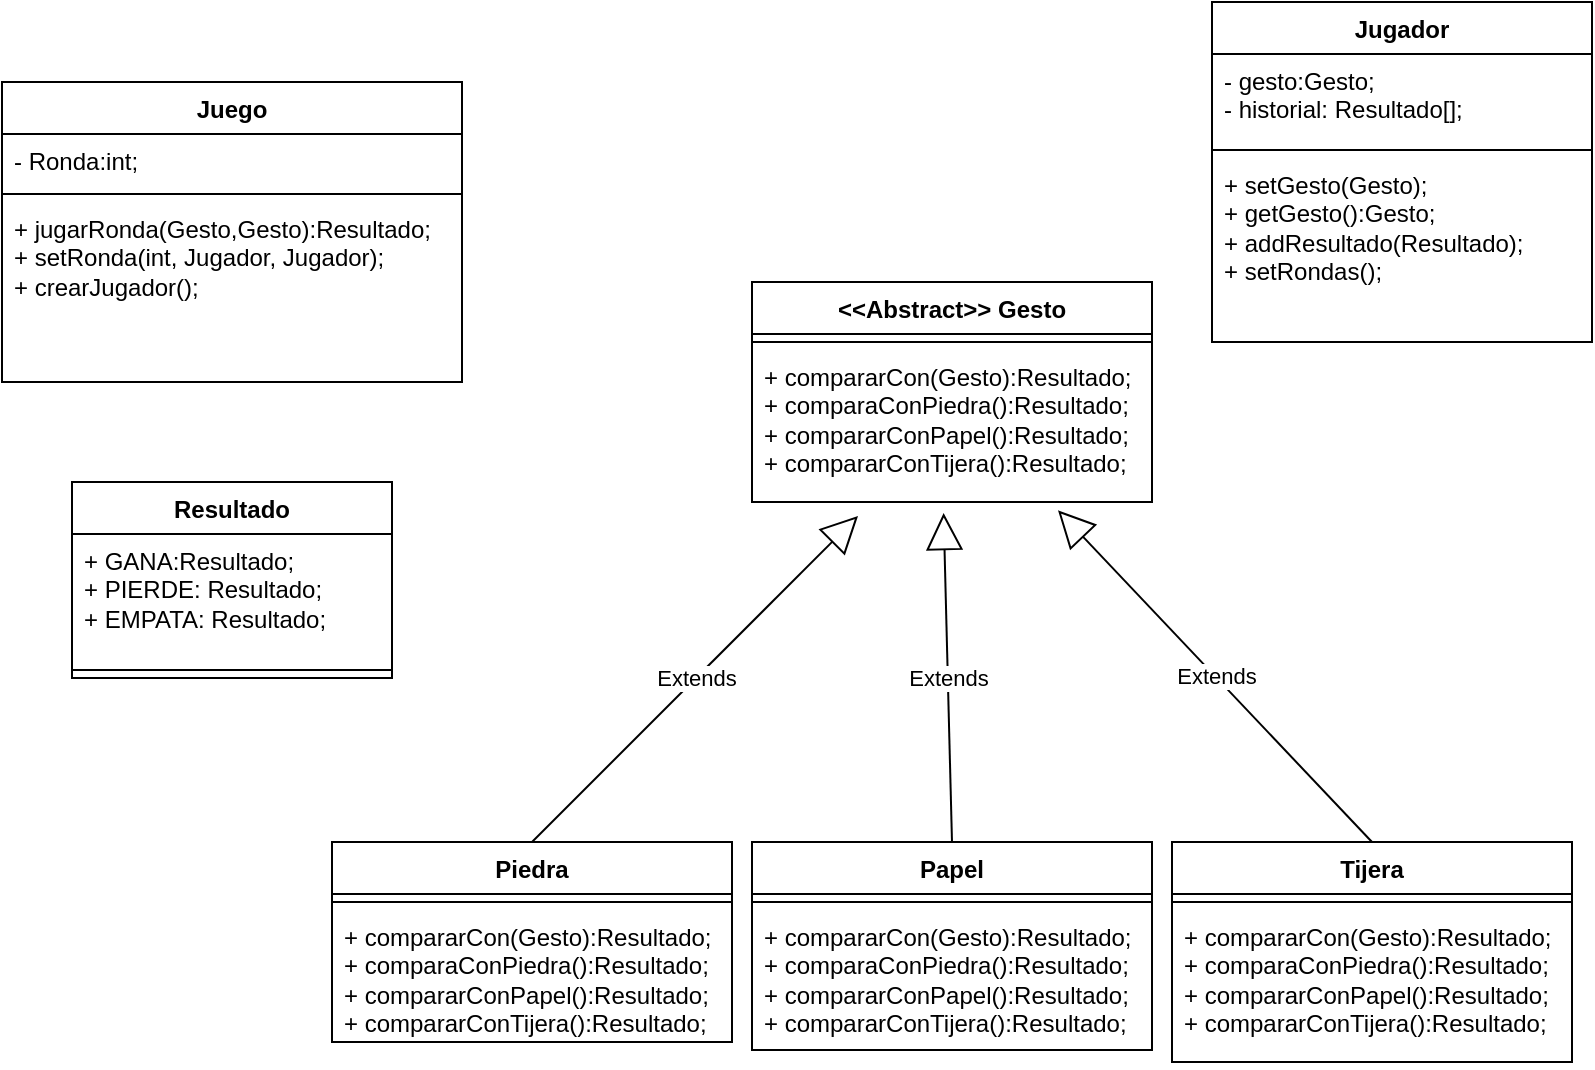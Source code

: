 <mxfile version="23.1.7" type="github">
  <diagram name="Página-1" id="6ZA59qYh-u2Bi6PpkiDR">
    <mxGraphModel dx="1257" dy="683" grid="1" gridSize="10" guides="1" tooltips="1" connect="1" arrows="1" fold="1" page="1" pageScale="1" pageWidth="827" pageHeight="1169" math="0" shadow="0">
      <root>
        <mxCell id="0" />
        <mxCell id="1" parent="0" />
        <mxCell id="NUT5D-bwoyeGpzMDlFoK-1" value="&amp;lt;&amp;lt;Abstract&amp;gt;&amp;gt; Gesto" style="swimlane;fontStyle=1;align=center;verticalAlign=top;childLayout=stackLayout;horizontal=1;startSize=26;horizontalStack=0;resizeParent=1;resizeParentMax=0;resizeLast=0;collapsible=1;marginBottom=0;whiteSpace=wrap;html=1;" vertex="1" parent="1">
          <mxGeometry x="400" y="170" width="200" height="110" as="geometry" />
        </mxCell>
        <mxCell id="NUT5D-bwoyeGpzMDlFoK-3" value="" style="line;strokeWidth=1;fillColor=none;align=left;verticalAlign=middle;spacingTop=-1;spacingLeft=3;spacingRight=3;rotatable=0;labelPosition=right;points=[];portConstraint=eastwest;strokeColor=inherit;" vertex="1" parent="NUT5D-bwoyeGpzMDlFoK-1">
          <mxGeometry y="26" width="200" height="8" as="geometry" />
        </mxCell>
        <mxCell id="NUT5D-bwoyeGpzMDlFoK-4" value="+ compararCon(Gesto):Resultado;&lt;br&gt;+ comparaConPiedra():Resultado;&lt;br&gt;+ compararConPapel():Resultado;&lt;br&gt;+ compararConTijera():Resultado;" style="text;strokeColor=none;fillColor=none;align=left;verticalAlign=top;spacingLeft=4;spacingRight=4;overflow=hidden;rotatable=0;points=[[0,0.5],[1,0.5]];portConstraint=eastwest;whiteSpace=wrap;html=1;" vertex="1" parent="NUT5D-bwoyeGpzMDlFoK-1">
          <mxGeometry y="34" width="200" height="76" as="geometry" />
        </mxCell>
        <mxCell id="NUT5D-bwoyeGpzMDlFoK-5" value="Piedra" style="swimlane;fontStyle=1;align=center;verticalAlign=top;childLayout=stackLayout;horizontal=1;startSize=26;horizontalStack=0;resizeParent=1;resizeParentMax=0;resizeLast=0;collapsible=1;marginBottom=0;whiteSpace=wrap;html=1;" vertex="1" parent="1">
          <mxGeometry x="190" y="450" width="200" height="100" as="geometry" />
        </mxCell>
        <mxCell id="NUT5D-bwoyeGpzMDlFoK-7" value="" style="line;strokeWidth=1;fillColor=none;align=left;verticalAlign=middle;spacingTop=-1;spacingLeft=3;spacingRight=3;rotatable=0;labelPosition=right;points=[];portConstraint=eastwest;strokeColor=inherit;" vertex="1" parent="NUT5D-bwoyeGpzMDlFoK-5">
          <mxGeometry y="26" width="200" height="8" as="geometry" />
        </mxCell>
        <mxCell id="NUT5D-bwoyeGpzMDlFoK-8" value="+ compararCon(Gesto):Resultado;&lt;br style=&quot;border-color: var(--border-color);&quot;&gt;+ comparaConPiedra():Resultado;&lt;br style=&quot;border-color: var(--border-color);&quot;&gt;+ compararConPapel():Resultado;&lt;br style=&quot;border-color: var(--border-color);&quot;&gt;+ compararConTijera():Resultado;" style="text;strokeColor=none;fillColor=none;align=left;verticalAlign=top;spacingLeft=4;spacingRight=4;overflow=hidden;rotatable=0;points=[[0,0.5],[1,0.5]];portConstraint=eastwest;whiteSpace=wrap;html=1;" vertex="1" parent="NUT5D-bwoyeGpzMDlFoK-5">
          <mxGeometry y="34" width="200" height="66" as="geometry" />
        </mxCell>
        <mxCell id="NUT5D-bwoyeGpzMDlFoK-9" value="Papel" style="swimlane;fontStyle=1;align=center;verticalAlign=top;childLayout=stackLayout;horizontal=1;startSize=26;horizontalStack=0;resizeParent=1;resizeParentMax=0;resizeLast=0;collapsible=1;marginBottom=0;whiteSpace=wrap;html=1;" vertex="1" parent="1">
          <mxGeometry x="400" y="450" width="200" height="104" as="geometry" />
        </mxCell>
        <mxCell id="NUT5D-bwoyeGpzMDlFoK-11" value="" style="line;strokeWidth=1;fillColor=none;align=left;verticalAlign=middle;spacingTop=-1;spacingLeft=3;spacingRight=3;rotatable=0;labelPosition=right;points=[];portConstraint=eastwest;strokeColor=inherit;" vertex="1" parent="NUT5D-bwoyeGpzMDlFoK-9">
          <mxGeometry y="26" width="200" height="8" as="geometry" />
        </mxCell>
        <mxCell id="NUT5D-bwoyeGpzMDlFoK-12" value="+ compararCon(Gesto):Resultado;&lt;br style=&quot;border-color: var(--border-color);&quot;&gt;+ comparaConPiedra():Resultado;&lt;br style=&quot;border-color: var(--border-color);&quot;&gt;+ compararConPapel():Resultado;&lt;br style=&quot;border-color: var(--border-color);&quot;&gt;+ compararConTijera():Resultado;" style="text;strokeColor=none;fillColor=none;align=left;verticalAlign=top;spacingLeft=4;spacingRight=4;overflow=hidden;rotatable=0;points=[[0,0.5],[1,0.5]];portConstraint=eastwest;whiteSpace=wrap;html=1;" vertex="1" parent="NUT5D-bwoyeGpzMDlFoK-9">
          <mxGeometry y="34" width="200" height="70" as="geometry" />
        </mxCell>
        <mxCell id="NUT5D-bwoyeGpzMDlFoK-13" value="Tijera" style="swimlane;fontStyle=1;align=center;verticalAlign=top;childLayout=stackLayout;horizontal=1;startSize=26;horizontalStack=0;resizeParent=1;resizeParentMax=0;resizeLast=0;collapsible=1;marginBottom=0;whiteSpace=wrap;html=1;" vertex="1" parent="1">
          <mxGeometry x="610" y="450" width="200" height="110" as="geometry" />
        </mxCell>
        <mxCell id="NUT5D-bwoyeGpzMDlFoK-15" value="" style="line;strokeWidth=1;fillColor=none;align=left;verticalAlign=middle;spacingTop=-1;spacingLeft=3;spacingRight=3;rotatable=0;labelPosition=right;points=[];portConstraint=eastwest;strokeColor=inherit;" vertex="1" parent="NUT5D-bwoyeGpzMDlFoK-13">
          <mxGeometry y="26" width="200" height="8" as="geometry" />
        </mxCell>
        <mxCell id="NUT5D-bwoyeGpzMDlFoK-16" value="+ compararCon(Gesto):Resultado;&lt;br style=&quot;border-color: var(--border-color);&quot;&gt;+ comparaConPiedra():Resultado;&lt;br style=&quot;border-color: var(--border-color);&quot;&gt;+ compararConPapel():Resultado;&lt;br style=&quot;border-color: var(--border-color);&quot;&gt;+ compararConTijera():Resultado;" style="text;strokeColor=none;fillColor=none;align=left;verticalAlign=top;spacingLeft=4;spacingRight=4;overflow=hidden;rotatable=0;points=[[0,0.5],[1,0.5]];portConstraint=eastwest;whiteSpace=wrap;html=1;" vertex="1" parent="NUT5D-bwoyeGpzMDlFoK-13">
          <mxGeometry y="34" width="200" height="76" as="geometry" />
        </mxCell>
        <mxCell id="NUT5D-bwoyeGpzMDlFoK-17" value="Juego" style="swimlane;fontStyle=1;align=center;verticalAlign=top;childLayout=stackLayout;horizontal=1;startSize=26;horizontalStack=0;resizeParent=1;resizeParentMax=0;resizeLast=0;collapsible=1;marginBottom=0;whiteSpace=wrap;html=1;" vertex="1" parent="1">
          <mxGeometry x="25" y="70" width="230" height="150" as="geometry" />
        </mxCell>
        <mxCell id="NUT5D-bwoyeGpzMDlFoK-18" value="- Ronda:int;" style="text;strokeColor=none;fillColor=none;align=left;verticalAlign=top;spacingLeft=4;spacingRight=4;overflow=hidden;rotatable=0;points=[[0,0.5],[1,0.5]];portConstraint=eastwest;whiteSpace=wrap;html=1;" vertex="1" parent="NUT5D-bwoyeGpzMDlFoK-17">
          <mxGeometry y="26" width="230" height="26" as="geometry" />
        </mxCell>
        <mxCell id="NUT5D-bwoyeGpzMDlFoK-19" value="" style="line;strokeWidth=1;fillColor=none;align=left;verticalAlign=middle;spacingTop=-1;spacingLeft=3;spacingRight=3;rotatable=0;labelPosition=right;points=[];portConstraint=eastwest;strokeColor=inherit;" vertex="1" parent="NUT5D-bwoyeGpzMDlFoK-17">
          <mxGeometry y="52" width="230" height="8" as="geometry" />
        </mxCell>
        <mxCell id="NUT5D-bwoyeGpzMDlFoK-20" value="+ jugarRonda(Gesto,Gesto):Resultado;&lt;br&gt;+ setRonda(int, Jugador, Jugador);&lt;br&gt;+ crearJugador();" style="text;strokeColor=none;fillColor=none;align=left;verticalAlign=top;spacingLeft=4;spacingRight=4;overflow=hidden;rotatable=0;points=[[0,0.5],[1,0.5]];portConstraint=eastwest;whiteSpace=wrap;html=1;" vertex="1" parent="NUT5D-bwoyeGpzMDlFoK-17">
          <mxGeometry y="60" width="230" height="90" as="geometry" />
        </mxCell>
        <mxCell id="NUT5D-bwoyeGpzMDlFoK-21" value="Resultado" style="swimlane;fontStyle=1;align=center;verticalAlign=top;childLayout=stackLayout;horizontal=1;startSize=26;horizontalStack=0;resizeParent=1;resizeParentMax=0;resizeLast=0;collapsible=1;marginBottom=0;whiteSpace=wrap;html=1;" vertex="1" parent="1">
          <mxGeometry x="60" y="270" width="160" height="98" as="geometry" />
        </mxCell>
        <mxCell id="NUT5D-bwoyeGpzMDlFoK-22" value="+ GANA:Resultado;&lt;br&gt;+ PIERDE: Resultado;&lt;br&gt;+ EMPATA: Resultado;" style="text;strokeColor=none;fillColor=none;align=left;verticalAlign=top;spacingLeft=4;spacingRight=4;overflow=hidden;rotatable=0;points=[[0,0.5],[1,0.5]];portConstraint=eastwest;whiteSpace=wrap;html=1;" vertex="1" parent="NUT5D-bwoyeGpzMDlFoK-21">
          <mxGeometry y="26" width="160" height="64" as="geometry" />
        </mxCell>
        <mxCell id="NUT5D-bwoyeGpzMDlFoK-23" value="" style="line;strokeWidth=1;fillColor=none;align=left;verticalAlign=middle;spacingTop=-1;spacingLeft=3;spacingRight=3;rotatable=0;labelPosition=right;points=[];portConstraint=eastwest;strokeColor=inherit;" vertex="1" parent="NUT5D-bwoyeGpzMDlFoK-21">
          <mxGeometry y="90" width="160" height="8" as="geometry" />
        </mxCell>
        <mxCell id="NUT5D-bwoyeGpzMDlFoK-25" value="Extends" style="endArrow=block;endSize=16;endFill=0;html=1;rounded=0;entryX=0.265;entryY=1.092;entryDx=0;entryDy=0;entryPerimeter=0;exitX=0.5;exitY=0;exitDx=0;exitDy=0;" edge="1" parent="1" source="NUT5D-bwoyeGpzMDlFoK-5" target="NUT5D-bwoyeGpzMDlFoK-4">
          <mxGeometry width="160" relative="1" as="geometry">
            <mxPoint x="330" y="340" as="sourcePoint" />
            <mxPoint x="490" y="340" as="targetPoint" />
          </mxGeometry>
        </mxCell>
        <mxCell id="NUT5D-bwoyeGpzMDlFoK-26" value="Extends" style="endArrow=block;endSize=16;endFill=0;html=1;rounded=0;entryX=0.479;entryY=1.073;entryDx=0;entryDy=0;entryPerimeter=0;exitX=0.5;exitY=0;exitDx=0;exitDy=0;" edge="1" parent="1" source="NUT5D-bwoyeGpzMDlFoK-9" target="NUT5D-bwoyeGpzMDlFoK-4">
          <mxGeometry width="160" relative="1" as="geometry">
            <mxPoint x="340" y="350" as="sourcePoint" />
            <mxPoint x="500" y="350" as="targetPoint" />
          </mxGeometry>
        </mxCell>
        <mxCell id="NUT5D-bwoyeGpzMDlFoK-27" value="Extends" style="endArrow=block;endSize=16;endFill=0;html=1;rounded=0;entryX=0.765;entryY=1.055;entryDx=0;entryDy=0;entryPerimeter=0;exitX=0.5;exitY=0;exitDx=0;exitDy=0;" edge="1" parent="1" source="NUT5D-bwoyeGpzMDlFoK-13" target="NUT5D-bwoyeGpzMDlFoK-4">
          <mxGeometry width="160" relative="1" as="geometry">
            <mxPoint x="350" y="360" as="sourcePoint" />
            <mxPoint x="510" y="360" as="targetPoint" />
          </mxGeometry>
        </mxCell>
        <mxCell id="NUT5D-bwoyeGpzMDlFoK-28" value="Jugador" style="swimlane;fontStyle=1;align=center;verticalAlign=top;childLayout=stackLayout;horizontal=1;startSize=26;horizontalStack=0;resizeParent=1;resizeParentMax=0;resizeLast=0;collapsible=1;marginBottom=0;whiteSpace=wrap;html=1;" vertex="1" parent="1">
          <mxGeometry x="630" y="30" width="190" height="170" as="geometry" />
        </mxCell>
        <mxCell id="NUT5D-bwoyeGpzMDlFoK-29" value="- gesto:Gesto;&lt;br&gt;- historial: Resultado[];" style="text;strokeColor=none;fillColor=none;align=left;verticalAlign=top;spacingLeft=4;spacingRight=4;overflow=hidden;rotatable=0;points=[[0,0.5],[1,0.5]];portConstraint=eastwest;whiteSpace=wrap;html=1;" vertex="1" parent="NUT5D-bwoyeGpzMDlFoK-28">
          <mxGeometry y="26" width="190" height="44" as="geometry" />
        </mxCell>
        <mxCell id="NUT5D-bwoyeGpzMDlFoK-30" value="" style="line;strokeWidth=1;fillColor=none;align=left;verticalAlign=middle;spacingTop=-1;spacingLeft=3;spacingRight=3;rotatable=0;labelPosition=right;points=[];portConstraint=eastwest;strokeColor=inherit;" vertex="1" parent="NUT5D-bwoyeGpzMDlFoK-28">
          <mxGeometry y="70" width="190" height="8" as="geometry" />
        </mxCell>
        <mxCell id="NUT5D-bwoyeGpzMDlFoK-31" value="+ setGesto(Gesto);&lt;br&gt;+ getGesto():Gesto;&lt;br&gt;+ addResultado(Resultado);&lt;br&gt;+ setRondas();" style="text;strokeColor=none;fillColor=none;align=left;verticalAlign=top;spacingLeft=4;spacingRight=4;overflow=hidden;rotatable=0;points=[[0,0.5],[1,0.5]];portConstraint=eastwest;whiteSpace=wrap;html=1;" vertex="1" parent="NUT5D-bwoyeGpzMDlFoK-28">
          <mxGeometry y="78" width="190" height="92" as="geometry" />
        </mxCell>
      </root>
    </mxGraphModel>
  </diagram>
</mxfile>
